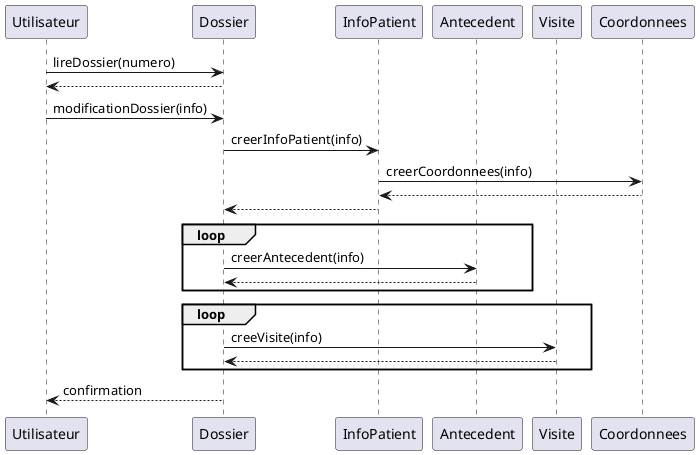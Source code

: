 @startuml sequenceModificationPatient

participant Utilisateur as U
participant Dossier as D
participant InfoPatient as I
participant Antecedent as A
participant Visite as V
participant Coordonnees as C

U -> D: lireDossier(numero)
D --> U
U -> D: modificationDossier(info)
D -> I: creerInfoPatient(info)
I -> C: creerCoordonnees(info)
C --> I
I --> D
loop
    D -> A: creerAntecedent(info)
    A --> D
end
loop
    D -> V: creeVisite(info)
    V --> D
end
D --> U: confirmation

@enduml
